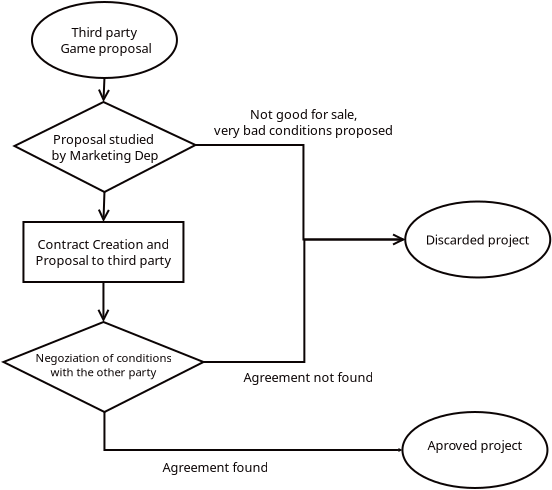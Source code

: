 <?xml version="1.0" encoding="UTF-8"?>
<dia:diagram xmlns:dia="http://www.lysator.liu.se/~alla/dia/">
  <dia:layer name="Background" visible="true" active="true">
    <dia:object type="Standard - Ellipse" version="0" id="O0">
      <dia:attribute name="obj_pos">
        <dia:point val="8.35,-0.25"/>
      </dia:attribute>
      <dia:attribute name="obj_bb">
        <dia:rectangle val="8.3,-0.3;15.65,3.6"/>
      </dia:attribute>
      <dia:attribute name="elem_corner">
        <dia:point val="8.35,-0.25"/>
      </dia:attribute>
      <dia:attribute name="elem_width">
        <dia:real val="7.25"/>
      </dia:attribute>
      <dia:attribute name="elem_height">
        <dia:real val="3.8"/>
      </dia:attribute>
      <dia:attribute name="border_color">
        <dia:color val="#0b0404"/>
      </dia:attribute>
    </dia:object>
    <dia:object type="Standard - Text" version="1" id="O1">
      <dia:attribute name="obj_pos">
        <dia:point val="11.975,1.65"/>
      </dia:attribute>
      <dia:attribute name="obj_bb">
        <dia:rectangle val="9.445,0.876;14.505,2.424"/>
      </dia:attribute>
      <dia:attribute name="text">
        <dia:composite type="text">
          <dia:attribute name="string">
            <dia:string>#Third party
 Game proposal#</dia:string>
          </dia:attribute>
          <dia:attribute name="font">
            <dia:font family="sans" style="0" name="Helvetica"/>
          </dia:attribute>
          <dia:attribute name="height">
            <dia:real val="0.8"/>
          </dia:attribute>
          <dia:attribute name="pos">
            <dia:point val="11.975,1.471"/>
          </dia:attribute>
          <dia:attribute name="color">
            <dia:color val="#0b0404"/>
          </dia:attribute>
          <dia:attribute name="alignment">
            <dia:enum val="1"/>
          </dia:attribute>
        </dia:composite>
      </dia:attribute>
      <dia:attribute name="valign">
        <dia:enum val="2"/>
      </dia:attribute>
      <dia:connections>
        <dia:connection handle="0" to="O0" connection="8"/>
      </dia:connections>
    </dia:object>
    <dia:object type="Standard - Polygon" version="0" id="O2">
      <dia:attribute name="obj_pos">
        <dia:point val="11.925,4.75"/>
      </dia:attribute>
      <dia:attribute name="obj_bb">
        <dia:rectangle val="7.364,4.695;16.638,9.306"/>
      </dia:attribute>
      <dia:attribute name="poly_points">
        <dia:point val="11.925,4.75"/>
        <dia:point val="16.525,6.9"/>
        <dia:point val="11.975,9.25"/>
        <dia:point val="7.475,6.95"/>
      </dia:attribute>
      <dia:attribute name="line_color">
        <dia:color val="#0b0404"/>
      </dia:attribute>
      <dia:attribute name="show_background">
        <dia:boolean val="true"/>
      </dia:attribute>
    </dia:object>
    <dia:object type="Standard - Text" version="1" id="O3">
      <dia:attribute name="obj_pos">
        <dia:point val="12,7"/>
      </dia:attribute>
      <dia:attribute name="obj_bb">
        <dia:rectangle val="9.161,6.226;14.839,7.774"/>
      </dia:attribute>
      <dia:attribute name="text">
        <dia:composite type="text">
          <dia:attribute name="string">
            <dia:string>#Proposal studied 
by Marketing Dep#</dia:string>
          </dia:attribute>
          <dia:attribute name="font">
            <dia:font family="sans" style="0" name="Helvetica"/>
          </dia:attribute>
          <dia:attribute name="height">
            <dia:real val="0.8"/>
          </dia:attribute>
          <dia:attribute name="pos">
            <dia:point val="12,6.821"/>
          </dia:attribute>
          <dia:attribute name="color">
            <dia:color val="#0b0404"/>
          </dia:attribute>
          <dia:attribute name="alignment">
            <dia:enum val="1"/>
          </dia:attribute>
        </dia:composite>
      </dia:attribute>
      <dia:attribute name="valign">
        <dia:enum val="2"/>
      </dia:attribute>
      <dia:connections>
        <dia:connection handle="0" to="O2" connection="8"/>
      </dia:connections>
    </dia:object>
    <dia:object type="Standard - Line" version="0" id="O4">
      <dia:attribute name="obj_pos">
        <dia:point val="11.975,3.55"/>
      </dia:attribute>
      <dia:attribute name="obj_bb">
        <dia:rectangle val="11.617,3.498;12.278,4.862"/>
      </dia:attribute>
      <dia:attribute name="conn_endpoints">
        <dia:point val="11.975,3.55"/>
        <dia:point val="11.925,4.75"/>
      </dia:attribute>
      <dia:attribute name="numcp">
        <dia:int val="1"/>
      </dia:attribute>
      <dia:attribute name="line_color">
        <dia:color val="#0b0404"/>
      </dia:attribute>
      <dia:attribute name="end_arrow">
        <dia:enum val="1"/>
      </dia:attribute>
      <dia:attribute name="end_arrow_length">
        <dia:real val="0.5"/>
      </dia:attribute>
      <dia:attribute name="end_arrow_width">
        <dia:real val="0.5"/>
      </dia:attribute>
      <dia:connections>
        <dia:connection handle="0" to="O0" connection="6"/>
        <dia:connection handle="1" to="O2" connection="0"/>
      </dia:connections>
    </dia:object>
    <dia:object type="Standard - Ellipse" version="0" id="O5">
      <dia:attribute name="obj_pos">
        <dia:point val="27.015,9.725"/>
      </dia:attribute>
      <dia:attribute name="obj_bb">
        <dia:rectangle val="26.965,9.675;34.315,13.575"/>
      </dia:attribute>
      <dia:attribute name="elem_corner">
        <dia:point val="27.015,9.725"/>
      </dia:attribute>
      <dia:attribute name="elem_width">
        <dia:real val="7.25"/>
      </dia:attribute>
      <dia:attribute name="elem_height">
        <dia:real val="3.8"/>
      </dia:attribute>
      <dia:attribute name="border_color">
        <dia:color val="#0b0404"/>
      </dia:attribute>
    </dia:object>
    <dia:object type="Standard - Text" version="1" id="O6">
      <dia:attribute name="obj_pos">
        <dia:point val="30.64,11.625"/>
      </dia:attribute>
      <dia:attribute name="obj_bb">
        <dia:rectangle val="27.823,11.251;33.457,11.999"/>
      </dia:attribute>
      <dia:attribute name="text">
        <dia:composite type="text">
          <dia:attribute name="string">
            <dia:string>#Discarded project#</dia:string>
          </dia:attribute>
          <dia:attribute name="font">
            <dia:font family="sans" style="0" name="Helvetica"/>
          </dia:attribute>
          <dia:attribute name="height">
            <dia:real val="0.8"/>
          </dia:attribute>
          <dia:attribute name="pos">
            <dia:point val="30.64,11.846"/>
          </dia:attribute>
          <dia:attribute name="color">
            <dia:color val="#0b0404"/>
          </dia:attribute>
          <dia:attribute name="alignment">
            <dia:enum val="1"/>
          </dia:attribute>
        </dia:composite>
      </dia:attribute>
      <dia:attribute name="valign">
        <dia:enum val="2"/>
      </dia:attribute>
      <dia:connections>
        <dia:connection handle="0" to="O5" connection="8"/>
      </dia:connections>
    </dia:object>
    <dia:object type="Standard - ZigZagLine" version="1" id="O7">
      <dia:attribute name="obj_pos">
        <dia:point val="16.525,6.9"/>
      </dia:attribute>
      <dia:attribute name="obj_bb">
        <dia:rectangle val="16.475,6.85;27.127,11.956"/>
      </dia:attribute>
      <dia:attribute name="orth_points">
        <dia:point val="16.525,6.9"/>
        <dia:point val="21.925,6.9"/>
        <dia:point val="21.925,11.625"/>
        <dia:point val="27.015,11.625"/>
      </dia:attribute>
      <dia:attribute name="orth_orient">
        <dia:enum val="0"/>
        <dia:enum val="1"/>
        <dia:enum val="0"/>
      </dia:attribute>
      <dia:attribute name="autorouting">
        <dia:boolean val="false"/>
      </dia:attribute>
      <dia:attribute name="line_color">
        <dia:color val="#0b0404"/>
      </dia:attribute>
      <dia:attribute name="end_arrow">
        <dia:enum val="1"/>
      </dia:attribute>
      <dia:attribute name="end_arrow_length">
        <dia:real val="0.5"/>
      </dia:attribute>
      <dia:attribute name="end_arrow_width">
        <dia:real val="0.5"/>
      </dia:attribute>
      <dia:connections>
        <dia:connection handle="0" to="O2" connection="2"/>
        <dia:connection handle="1" to="O5" connection="3"/>
      </dia:connections>
    </dia:object>
    <dia:object type="Standard - Text" version="1" id="O8">
      <dia:attribute name="obj_pos">
        <dia:point val="21.925,5.75"/>
      </dia:attribute>
      <dia:attribute name="obj_bb">
        <dia:rectangle val="17.171,4.976;26.679,6.524"/>
      </dia:attribute>
      <dia:attribute name="text">
        <dia:composite type="text">
          <dia:attribute name="string">
            <dia:string>#Not good for sale,
very bad conditions proposed#</dia:string>
          </dia:attribute>
          <dia:attribute name="font">
            <dia:font family="sans" style="0" name="Helvetica"/>
          </dia:attribute>
          <dia:attribute name="height">
            <dia:real val="0.8"/>
          </dia:attribute>
          <dia:attribute name="pos">
            <dia:point val="21.925,5.571"/>
          </dia:attribute>
          <dia:attribute name="color">
            <dia:color val="#0b0404"/>
          </dia:attribute>
          <dia:attribute name="alignment">
            <dia:enum val="1"/>
          </dia:attribute>
        </dia:composite>
      </dia:attribute>
      <dia:attribute name="valign">
        <dia:enum val="2"/>
      </dia:attribute>
    </dia:object>
    <dia:object type="Standard - Line" version="0" id="O9">
      <dia:attribute name="obj_pos">
        <dia:point val="11.975,9.25"/>
      </dia:attribute>
      <dia:attribute name="obj_bb">
        <dia:rectangle val="11.613,9.198;12.274,10.862"/>
      </dia:attribute>
      <dia:attribute name="conn_endpoints">
        <dia:point val="11.975,9.25"/>
        <dia:point val="11.925,10.75"/>
      </dia:attribute>
      <dia:attribute name="numcp">
        <dia:int val="1"/>
      </dia:attribute>
      <dia:attribute name="line_color">
        <dia:color val="#0b0404"/>
      </dia:attribute>
      <dia:attribute name="end_arrow">
        <dia:enum val="1"/>
      </dia:attribute>
      <dia:attribute name="end_arrow_length">
        <dia:real val="0.5"/>
      </dia:attribute>
      <dia:attribute name="end_arrow_width">
        <dia:real val="0.5"/>
      </dia:attribute>
      <dia:connections>
        <dia:connection handle="0" to="O2" connection="4"/>
        <dia:connection handle="1" to="O10" connection="1"/>
      </dia:connections>
    </dia:object>
    <dia:object type="Standard - Box" version="0" id="O10">
      <dia:attribute name="obj_pos">
        <dia:point val="7.925,10.75"/>
      </dia:attribute>
      <dia:attribute name="obj_bb">
        <dia:rectangle val="7.875,10.7;15.975,13.8"/>
      </dia:attribute>
      <dia:attribute name="elem_corner">
        <dia:point val="7.925,10.75"/>
      </dia:attribute>
      <dia:attribute name="elem_width">
        <dia:real val="8"/>
      </dia:attribute>
      <dia:attribute name="elem_height">
        <dia:real val="3"/>
      </dia:attribute>
      <dia:attribute name="border_color">
        <dia:color val="#0b0404"/>
      </dia:attribute>
      <dia:attribute name="show_background">
        <dia:boolean val="true"/>
      </dia:attribute>
    </dia:object>
    <dia:object type="Standard - Text" version="1" id="O11">
      <dia:attribute name="obj_pos">
        <dia:point val="11.925,12.25"/>
      </dia:attribute>
      <dia:attribute name="obj_bb">
        <dia:rectangle val="8.35,11.476;15.501,13.024"/>
      </dia:attribute>
      <dia:attribute name="text">
        <dia:composite type="text">
          <dia:attribute name="string">
            <dia:string>#Contract Creation and
Proposal to third party#</dia:string>
          </dia:attribute>
          <dia:attribute name="font">
            <dia:font family="sans" style="0" name="Helvetica"/>
          </dia:attribute>
          <dia:attribute name="height">
            <dia:real val="0.8"/>
          </dia:attribute>
          <dia:attribute name="pos">
            <dia:point val="11.925,12.071"/>
          </dia:attribute>
          <dia:attribute name="color">
            <dia:color val="#0b0404"/>
          </dia:attribute>
          <dia:attribute name="alignment">
            <dia:enum val="1"/>
          </dia:attribute>
        </dia:composite>
      </dia:attribute>
      <dia:attribute name="valign">
        <dia:enum val="2"/>
      </dia:attribute>
      <dia:connections>
        <dia:connection handle="0" to="O10" connection="8"/>
      </dia:connections>
    </dia:object>
    <dia:object type="Standard - Polygon" version="0" id="O12">
      <dia:attribute name="obj_pos">
        <dia:point val="11.925,15.75"/>
      </dia:attribute>
      <dia:attribute name="obj_bb">
        <dia:rectangle val="6.803,15.696;17.046,20.306"/>
      </dia:attribute>
      <dia:attribute name="poly_points">
        <dia:point val="11.925,15.75"/>
        <dia:point val="16.925,17.75"/>
        <dia:point val="11.975,20.25"/>
        <dia:point val="6.925,17.75"/>
      </dia:attribute>
      <dia:attribute name="line_color">
        <dia:color val="#0b0404"/>
      </dia:attribute>
      <dia:attribute name="show_background">
        <dia:boolean val="true"/>
      </dia:attribute>
    </dia:object>
    <dia:object type="Standard - Line" version="0" id="O13">
      <dia:attribute name="obj_pos">
        <dia:point val="11.925,13.75"/>
      </dia:attribute>
      <dia:attribute name="obj_bb">
        <dia:rectangle val="11.594,13.7;12.256,15.862"/>
      </dia:attribute>
      <dia:attribute name="conn_endpoints">
        <dia:point val="11.925,13.75"/>
        <dia:point val="11.925,15.75"/>
      </dia:attribute>
      <dia:attribute name="numcp">
        <dia:int val="1"/>
      </dia:attribute>
      <dia:attribute name="line_color">
        <dia:color val="#0b0404"/>
      </dia:attribute>
      <dia:attribute name="end_arrow">
        <dia:enum val="1"/>
      </dia:attribute>
      <dia:attribute name="end_arrow_length">
        <dia:real val="0.5"/>
      </dia:attribute>
      <dia:attribute name="end_arrow_width">
        <dia:real val="0.5"/>
      </dia:attribute>
      <dia:connections>
        <dia:connection handle="0" to="O10" connection="6"/>
        <dia:connection handle="1" to="O12" connection="0"/>
      </dia:connections>
    </dia:object>
    <dia:object type="Standard - Text" version="1" id="O14">
      <dia:attribute name="obj_pos">
        <dia:point val="11.925,17.75"/>
      </dia:attribute>
      <dia:attribute name="obj_bb">
        <dia:rectangle val="8.344,17.225;15.506,18.591"/>
      </dia:attribute>
      <dia:attribute name="text">
        <dia:composite type="text">
          <dia:attribute name="string">
            <dia:string>#Negoziation of conditions
with the other party#</dia:string>
          </dia:attribute>
          <dia:attribute name="font">
            <dia:font family="sans" style="0" name="Helvetica"/>
          </dia:attribute>
          <dia:attribute name="height">
            <dia:real val="0.706"/>
          </dia:attribute>
          <dia:attribute name="pos">
            <dia:point val="11.925,17.75"/>
          </dia:attribute>
          <dia:attribute name="color">
            <dia:color val="#0b0404"/>
          </dia:attribute>
          <dia:attribute name="alignment">
            <dia:enum val="1"/>
          </dia:attribute>
        </dia:composite>
      </dia:attribute>
      <dia:attribute name="valign">
        <dia:enum val="3"/>
      </dia:attribute>
    </dia:object>
    <dia:object type="Standard - ZigZagLine" version="1" id="O15">
      <dia:attribute name="obj_pos">
        <dia:point val="16.925,17.75"/>
      </dia:attribute>
      <dia:attribute name="obj_bb">
        <dia:rectangle val="16.875,11.494;27.127,17.8"/>
      </dia:attribute>
      <dia:attribute name="orth_points">
        <dia:point val="16.925,17.75"/>
        <dia:point val="21.97,17.75"/>
        <dia:point val="21.97,11.625"/>
        <dia:point val="27.015,11.625"/>
      </dia:attribute>
      <dia:attribute name="orth_orient">
        <dia:enum val="0"/>
        <dia:enum val="1"/>
        <dia:enum val="0"/>
      </dia:attribute>
      <dia:attribute name="autorouting">
        <dia:boolean val="true"/>
      </dia:attribute>
      <dia:attribute name="line_color">
        <dia:color val="#0b0404"/>
      </dia:attribute>
      <dia:attribute name="end_arrow">
        <dia:enum val="1"/>
      </dia:attribute>
      <dia:attribute name="end_arrow_length">
        <dia:real val="0.1"/>
      </dia:attribute>
      <dia:attribute name="end_arrow_width">
        <dia:real val="0.1"/>
      </dia:attribute>
      <dia:connections>
        <dia:connection handle="0" to="O12" connection="2"/>
        <dia:connection handle="1" to="O5" connection="3"/>
      </dia:connections>
    </dia:object>
    <dia:object type="Standard - Text" version="1" id="O16">
      <dia:attribute name="obj_pos">
        <dia:point val="18.925,18.75"/>
      </dia:attribute>
      <dia:attribute name="obj_bb">
        <dia:rectangle val="18.925,18.155;25.768,18.902"/>
      </dia:attribute>
      <dia:attribute name="text">
        <dia:composite type="text">
          <dia:attribute name="string">
            <dia:string>#Agreement not found#</dia:string>
          </dia:attribute>
          <dia:attribute name="font">
            <dia:font family="sans" style="0" name="Helvetica"/>
          </dia:attribute>
          <dia:attribute name="height">
            <dia:real val="0.8"/>
          </dia:attribute>
          <dia:attribute name="pos">
            <dia:point val="18.925,18.75"/>
          </dia:attribute>
          <dia:attribute name="color">
            <dia:color val="#0b0404"/>
          </dia:attribute>
          <dia:attribute name="alignment">
            <dia:enum val="0"/>
          </dia:attribute>
        </dia:composite>
      </dia:attribute>
      <dia:attribute name="valign">
        <dia:enum val="3"/>
      </dia:attribute>
    </dia:object>
    <dia:object type="Standard - Ellipse" version="0" id="O17">
      <dia:attribute name="obj_pos">
        <dia:point val="26.875,20.25"/>
      </dia:attribute>
      <dia:attribute name="obj_bb">
        <dia:rectangle val="26.825,20.2;34.175,24.1"/>
      </dia:attribute>
      <dia:attribute name="elem_corner">
        <dia:point val="26.875,20.25"/>
      </dia:attribute>
      <dia:attribute name="elem_width">
        <dia:real val="7.25"/>
      </dia:attribute>
      <dia:attribute name="elem_height">
        <dia:real val="3.8"/>
      </dia:attribute>
      <dia:attribute name="border_color">
        <dia:color val="#0b0404"/>
      </dia:attribute>
    </dia:object>
    <dia:object type="Standard - ZigZagLine" version="1" id="O18">
      <dia:attribute name="obj_pos">
        <dia:point val="11.975,20.25"/>
      </dia:attribute>
      <dia:attribute name="obj_bb">
        <dia:rectangle val="11.925,20.2;26.987,22.281"/>
      </dia:attribute>
      <dia:attribute name="orth_points">
        <dia:point val="11.975,20.25"/>
        <dia:point val="11.975,22.15"/>
        <dia:point val="26.875,22.15"/>
      </dia:attribute>
      <dia:attribute name="orth_orient">
        <dia:enum val="1"/>
        <dia:enum val="0"/>
      </dia:attribute>
      <dia:attribute name="autorouting">
        <dia:boolean val="true"/>
      </dia:attribute>
      <dia:attribute name="line_color">
        <dia:color val="#0b0404"/>
      </dia:attribute>
      <dia:attribute name="end_arrow">
        <dia:enum val="1"/>
      </dia:attribute>
      <dia:attribute name="end_arrow_length">
        <dia:real val="0.1"/>
      </dia:attribute>
      <dia:attribute name="end_arrow_width">
        <dia:real val="0.1"/>
      </dia:attribute>
      <dia:connections>
        <dia:connection handle="0" to="O12" connection="4"/>
        <dia:connection handle="1" to="O17" connection="3"/>
      </dia:connections>
    </dia:object>
    <dia:object type="Standard - Text" version="1" id="O19">
      <dia:attribute name="obj_pos">
        <dia:point val="30.5,22.15"/>
      </dia:attribute>
      <dia:attribute name="obj_bb">
        <dia:rectangle val="27.953,21.555;33.047,22.302"/>
      </dia:attribute>
      <dia:attribute name="text">
        <dia:composite type="text">
          <dia:attribute name="string">
            <dia:string>#Aproved project#</dia:string>
          </dia:attribute>
          <dia:attribute name="font">
            <dia:font family="sans" style="0" name="Helvetica"/>
          </dia:attribute>
          <dia:attribute name="height">
            <dia:real val="0.8"/>
          </dia:attribute>
          <dia:attribute name="pos">
            <dia:point val="30.5,22.15"/>
          </dia:attribute>
          <dia:attribute name="color">
            <dia:color val="#0b0404"/>
          </dia:attribute>
          <dia:attribute name="alignment">
            <dia:enum val="1"/>
          </dia:attribute>
        </dia:composite>
      </dia:attribute>
      <dia:attribute name="valign">
        <dia:enum val="3"/>
      </dia:attribute>
      <dia:connections>
        <dia:connection handle="0" to="O17" connection="8"/>
      </dia:connections>
    </dia:object>
    <dia:object type="Standard - Text" version="1" id="O20">
      <dia:attribute name="obj_pos">
        <dia:point val="14.875,23.25"/>
      </dia:attribute>
      <dia:attribute name="obj_bb">
        <dia:rectangle val="14.875,22.655;20.468,23.402"/>
      </dia:attribute>
      <dia:attribute name="text">
        <dia:composite type="text">
          <dia:attribute name="string">
            <dia:string>#Agreement found#</dia:string>
          </dia:attribute>
          <dia:attribute name="font">
            <dia:font family="sans" style="0" name="Helvetica"/>
          </dia:attribute>
          <dia:attribute name="height">
            <dia:real val="0.8"/>
          </dia:attribute>
          <dia:attribute name="pos">
            <dia:point val="14.875,23.25"/>
          </dia:attribute>
          <dia:attribute name="color">
            <dia:color val="#0b0404"/>
          </dia:attribute>
          <dia:attribute name="alignment">
            <dia:enum val="0"/>
          </dia:attribute>
        </dia:composite>
      </dia:attribute>
      <dia:attribute name="valign">
        <dia:enum val="3"/>
      </dia:attribute>
    </dia:object>
  </dia:layer>
</dia:diagram>

